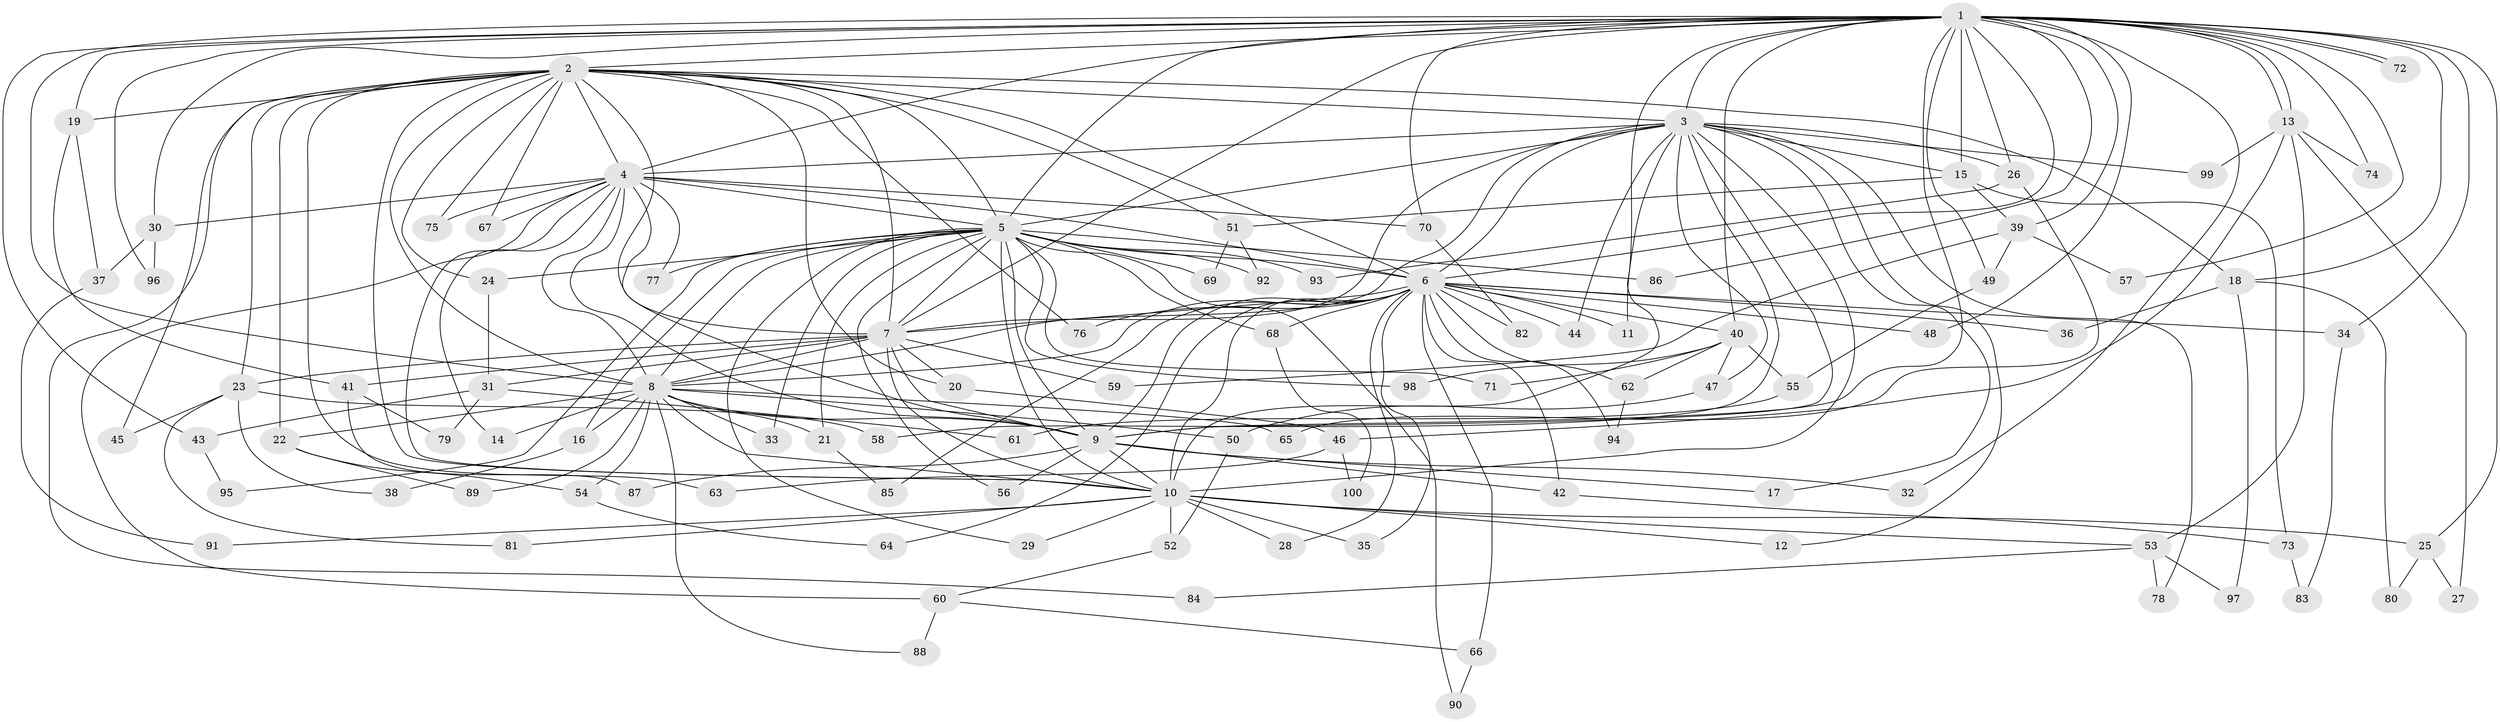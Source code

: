 // Generated by graph-tools (version 1.1) at 2025/38/02/21/25 10:38:53]
// undirected, 100 vertices, 225 edges
graph export_dot {
graph [start="1"]
  node [color=gray90,style=filled];
  1;
  2;
  3;
  4;
  5;
  6;
  7;
  8;
  9;
  10;
  11;
  12;
  13;
  14;
  15;
  16;
  17;
  18;
  19;
  20;
  21;
  22;
  23;
  24;
  25;
  26;
  27;
  28;
  29;
  30;
  31;
  32;
  33;
  34;
  35;
  36;
  37;
  38;
  39;
  40;
  41;
  42;
  43;
  44;
  45;
  46;
  47;
  48;
  49;
  50;
  51;
  52;
  53;
  54;
  55;
  56;
  57;
  58;
  59;
  60;
  61;
  62;
  63;
  64;
  65;
  66;
  67;
  68;
  69;
  70;
  71;
  72;
  73;
  74;
  75;
  76;
  77;
  78;
  79;
  80;
  81;
  82;
  83;
  84;
  85;
  86;
  87;
  88;
  89;
  90;
  91;
  92;
  93;
  94;
  95;
  96;
  97;
  98;
  99;
  100;
  1 -- 2;
  1 -- 3;
  1 -- 4;
  1 -- 5;
  1 -- 6;
  1 -- 7;
  1 -- 8;
  1 -- 9;
  1 -- 10;
  1 -- 13;
  1 -- 13;
  1 -- 15;
  1 -- 18;
  1 -- 19;
  1 -- 25;
  1 -- 26;
  1 -- 30;
  1 -- 32;
  1 -- 34;
  1 -- 39;
  1 -- 40;
  1 -- 43;
  1 -- 48;
  1 -- 49;
  1 -- 57;
  1 -- 70;
  1 -- 72;
  1 -- 72;
  1 -- 74;
  1 -- 86;
  1 -- 96;
  2 -- 3;
  2 -- 4;
  2 -- 5;
  2 -- 6;
  2 -- 7;
  2 -- 8;
  2 -- 9;
  2 -- 10;
  2 -- 18;
  2 -- 19;
  2 -- 20;
  2 -- 22;
  2 -- 23;
  2 -- 24;
  2 -- 45;
  2 -- 51;
  2 -- 63;
  2 -- 67;
  2 -- 75;
  2 -- 76;
  2 -- 84;
  3 -- 4;
  3 -- 5;
  3 -- 6;
  3 -- 7;
  3 -- 8;
  3 -- 9;
  3 -- 10;
  3 -- 11;
  3 -- 12;
  3 -- 15;
  3 -- 17;
  3 -- 26;
  3 -- 44;
  3 -- 47;
  3 -- 58;
  3 -- 78;
  3 -- 99;
  4 -- 5;
  4 -- 6;
  4 -- 7;
  4 -- 8;
  4 -- 9;
  4 -- 10;
  4 -- 14;
  4 -- 30;
  4 -- 60;
  4 -- 67;
  4 -- 70;
  4 -- 75;
  4 -- 77;
  5 -- 6;
  5 -- 7;
  5 -- 8;
  5 -- 9;
  5 -- 10;
  5 -- 16;
  5 -- 21;
  5 -- 24;
  5 -- 29;
  5 -- 33;
  5 -- 56;
  5 -- 68;
  5 -- 69;
  5 -- 71;
  5 -- 77;
  5 -- 86;
  5 -- 90;
  5 -- 92;
  5 -- 93;
  5 -- 95;
  5 -- 98;
  6 -- 7;
  6 -- 8;
  6 -- 9;
  6 -- 10;
  6 -- 11;
  6 -- 28;
  6 -- 34;
  6 -- 35;
  6 -- 36;
  6 -- 40;
  6 -- 42;
  6 -- 44;
  6 -- 48;
  6 -- 62;
  6 -- 64;
  6 -- 66;
  6 -- 68;
  6 -- 76;
  6 -- 82;
  6 -- 85;
  6 -- 94;
  7 -- 8;
  7 -- 9;
  7 -- 10;
  7 -- 20;
  7 -- 23;
  7 -- 31;
  7 -- 41;
  7 -- 59;
  8 -- 9;
  8 -- 10;
  8 -- 14;
  8 -- 16;
  8 -- 21;
  8 -- 22;
  8 -- 33;
  8 -- 50;
  8 -- 54;
  8 -- 65;
  8 -- 88;
  8 -- 89;
  9 -- 10;
  9 -- 17;
  9 -- 32;
  9 -- 42;
  9 -- 56;
  9 -- 87;
  10 -- 12;
  10 -- 25;
  10 -- 28;
  10 -- 29;
  10 -- 35;
  10 -- 52;
  10 -- 53;
  10 -- 81;
  10 -- 91;
  13 -- 27;
  13 -- 46;
  13 -- 53;
  13 -- 74;
  13 -- 99;
  15 -- 39;
  15 -- 51;
  15 -- 73;
  16 -- 38;
  18 -- 36;
  18 -- 80;
  18 -- 97;
  19 -- 37;
  19 -- 41;
  20 -- 46;
  21 -- 85;
  22 -- 54;
  22 -- 89;
  23 -- 38;
  23 -- 45;
  23 -- 58;
  23 -- 81;
  24 -- 31;
  25 -- 27;
  25 -- 80;
  26 -- 65;
  26 -- 93;
  30 -- 37;
  30 -- 96;
  31 -- 43;
  31 -- 61;
  31 -- 79;
  34 -- 83;
  37 -- 91;
  39 -- 49;
  39 -- 57;
  39 -- 59;
  40 -- 47;
  40 -- 55;
  40 -- 62;
  40 -- 71;
  40 -- 98;
  41 -- 79;
  41 -- 87;
  42 -- 73;
  43 -- 95;
  46 -- 63;
  46 -- 100;
  47 -- 50;
  49 -- 55;
  50 -- 52;
  51 -- 69;
  51 -- 92;
  52 -- 60;
  53 -- 78;
  53 -- 84;
  53 -- 97;
  54 -- 64;
  55 -- 61;
  60 -- 66;
  60 -- 88;
  62 -- 94;
  66 -- 90;
  68 -- 100;
  70 -- 82;
  73 -- 83;
}
